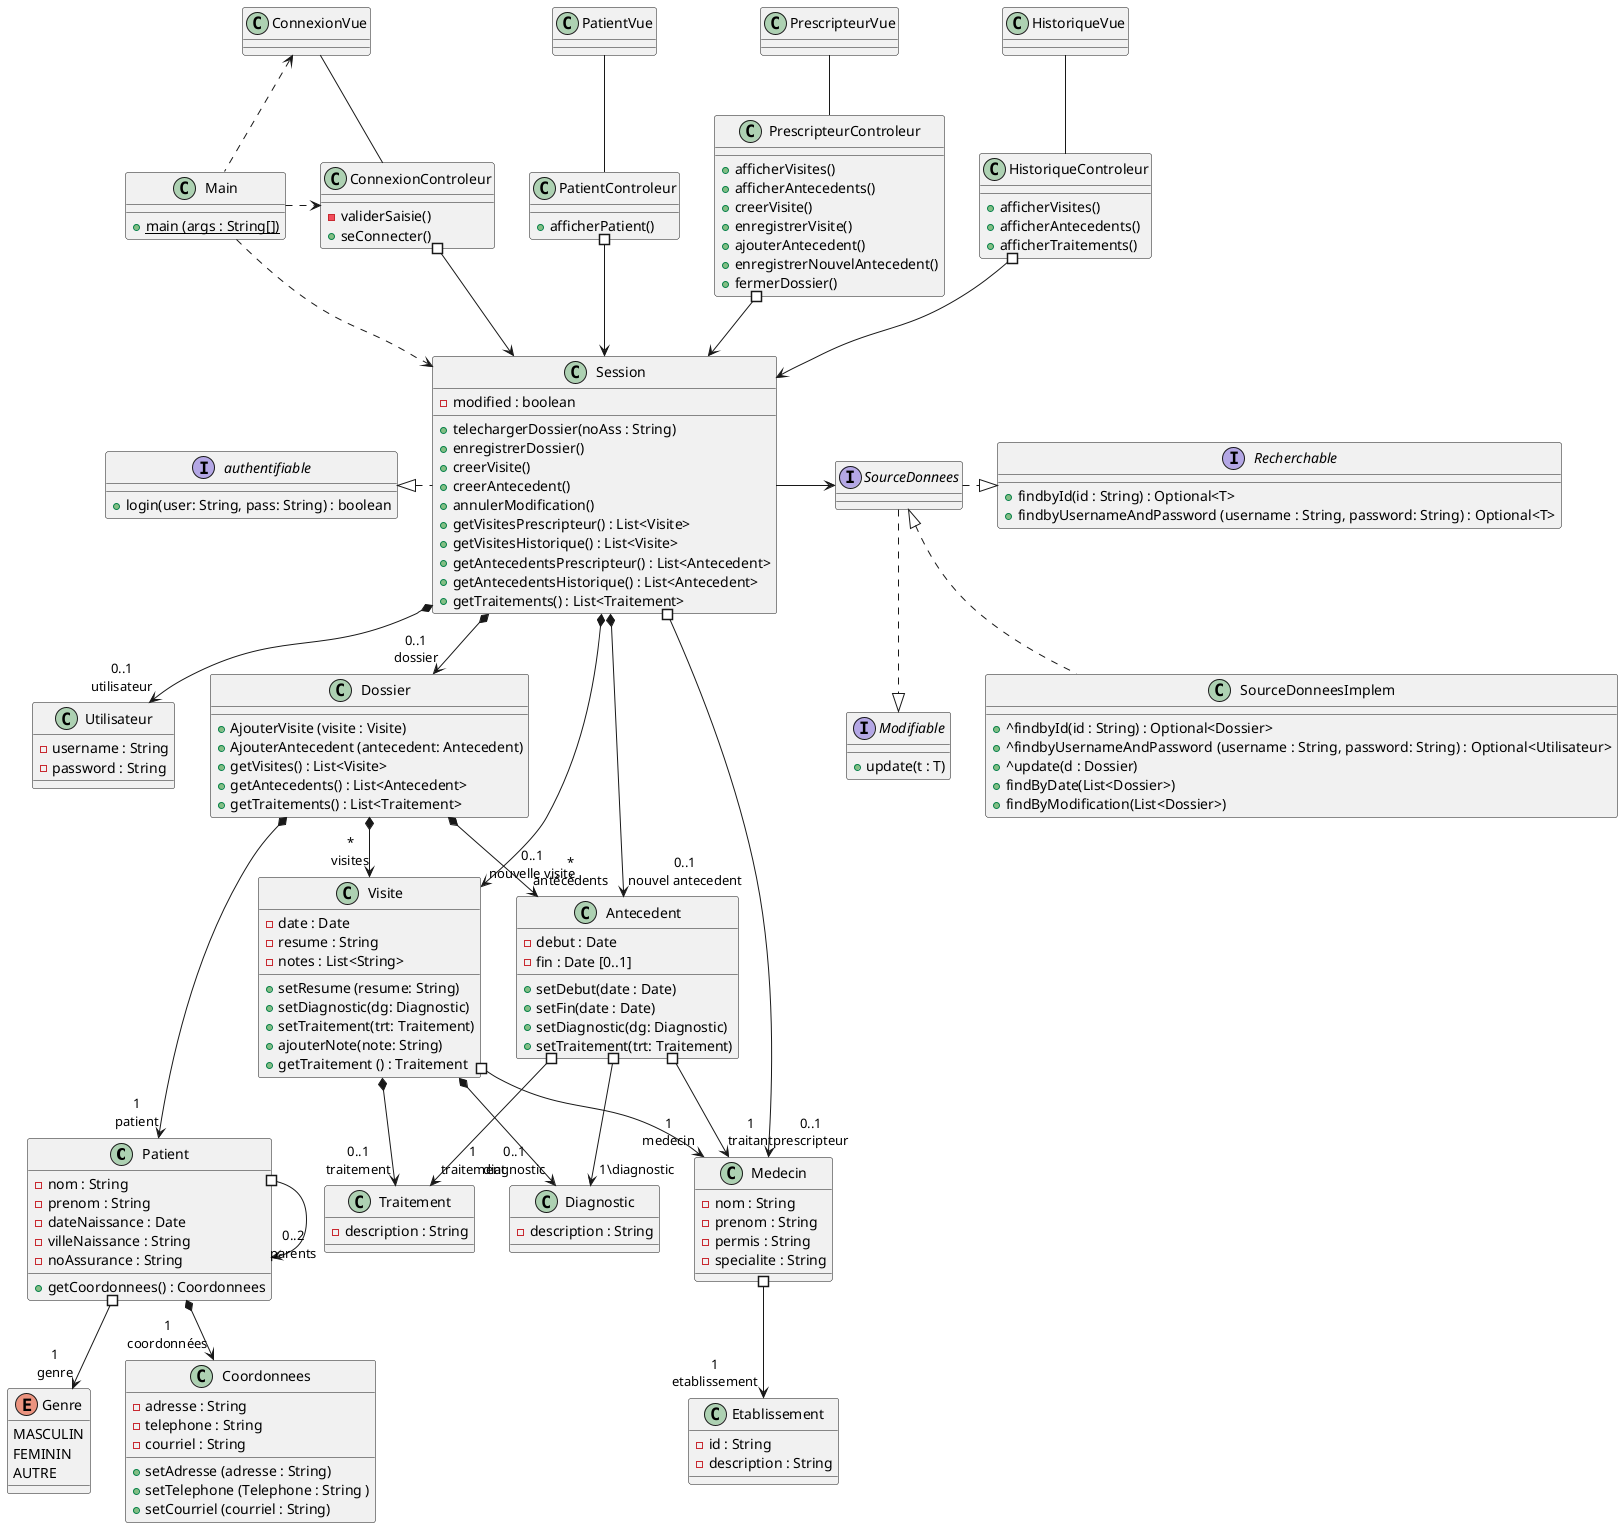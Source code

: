 @startuml

class Patient {
    - nom : String 
    - prenom : String
    - dateNaissance : Date 
    - villeNaissance : String
    - noAssurance : String
    + getCoordonnees() : Coordonnees
}

class Coordonnees {
    - adresse : String
    - telephone : String
    - courriel : String
    + setAdresse (adresse : String)
    + setTelephone (Telephone : String )
    + setCourriel (courriel : String)
}

enum Genre {
    MASCULIN
    FEMININ
    AUTRE
}

class Dossier {
    + AjouterVisite (visite : Visite)
    + AjouterAntecedent (antecedent: Antecedent)
    + getVisites() : List<Visite>
    + getAntecedents() : List<Antecedent>
    + getTraitements() : List<Traitement>
}

class Visite {
    - date : Date
    - resume : String
    - notes : List<String>
    + setResume (resume: String)
    + setDiagnostic(dg: Diagnostic)
    + setTraitement(trt: Traitement)
    + ajouterNote(note: String)
    + getTraitement () : Traitement
}

class Antecedent {
    - debut : Date
    - fin : Date [0..1]
    + setDebut(date : Date)
    + setFin(date : Date)
    + setDiagnostic(dg: Diagnostic)
    + setTraitement(trt: Traitement)
}

class Diagnostic {
    - description : String
}

class Traitement {
    - description : String
}

class Medecin {
    - nom : String 
    - prenom : String
    - permis : String
    - specialite : String
}

class Etablissement {
    - id : String
    - description : String
}

class Utilisateur { 
    - username : String 
    - password : String 
    } 

Interface SourceDonnees {
    
}

interface Recherchable {
    + findbyId(id : String) : Optional<T>
    + findbyUsernameAndPassword (username : String, password: String) : Optional<T>
}

interface Modifiable {
    + update(t : T)
}

class SourceDonneesImplem {
    + ^findbyId(id : String) : Optional<Dossier>
    + ^findbyUsernameAndPassword (username : String, password: String) : Optional<Utilisateur>
    + ^update(d : Dossier)
    + findByDate(List<Dossier>)
    + findByModification(List<Dossier>)
}

class Session {
    - modified : boolean
    + telechargerDossier(noAss : String)
    + enregistrerDossier()
    + creerVisite()
    + creerAntecedent()
    + annulerModification()
    + getVisitesPrescripteur() : List<Visite>
    + getVisitesHistorique() : List<Visite>
    + getAntecedentsPrescripteur() : List<Antecedent>
    + getAntecedentsHistorique() : List<Antecedent>
    + getTraitements() : List<Traitement>
}

interface authentifiable {
    + login(user: String, pass: String) : boolean
}

class ConnexionVue {
}

class ConnexionControleur {
    - validerSaisie()
    + seConnecter()
}

class PatientVue{

}

class PrescripteurVue {

}

class HistoriqueVue {

}

class PatientControleur {
    + afficherPatient()
}

class PrescripteurControleur {
    + afficherVisites()
    + afficherAntecedents()
    + creerVisite()
    + enregistrerVisite()
    + ajouterAntecedent()
    + enregistrerNouvelAntecedent()
    + fermerDossier()
}

class HistoriqueControleur {
    + afficherVisites()
    + afficherAntecedents()
    + afficherTraitements()
}

class Main {
    + {static} main (args : String[])
}

Patient *--> "1\ncoordonnées" Coordonnees
Patient #--> "0..2\nparents" Patient
Patient #--> "1\ngenre" Genre

Dossier *--> "*\nvisites" Visite
Dossier *--> "*\nantécédents" Antecedent
Dossier *---> "1\npatient" Patient

Visite *--> "0..1\ndiagnostic" Diagnostic
Visite *--> "0..1\ntraitement" Traitement
Visite #--> "1\nmedecin" Medecin

Antecedent #--> "1\ntraitant" Medecin
Antecedent #--> "1\diagnostic" Diagnostic
Antecedent #--> "1\ntraitement" Traitement



Medecin #--> "1\netablissement" Etablissement



Session *--> "0..1\ndossier" Dossier

Session -> SourceDonnees
Session *--> "0..1\nnouvelle visite" Visite
Session *--> "0..1\nnouvel antecedent" Antecedent
Session *--> "0..1\nutilisateur" Utilisateur 
Session .l.|> authentifiable
Session #--> "0..1\nprescripteur" Medecin

SourceDonnees .d.|> Modifiable
SourceDonnees  .|> Recherchable
SourceDonnees <|.. SourceDonneesImplem

ConnexionVue -- ConnexionControleur
PatientVue --PatientControleur
PrescripteurVue -- PrescripteurControleur
HistoriqueVue -- HistoriqueControleur 

ConnexionControleur #--> Session
PatientControleur #--> Session
PrescripteurControleur #--> Session
HistoriqueControleur #--> Session


ConnexionVue <.. Main
Main .> ConnexionControleur
Main ..> Session

@enduml